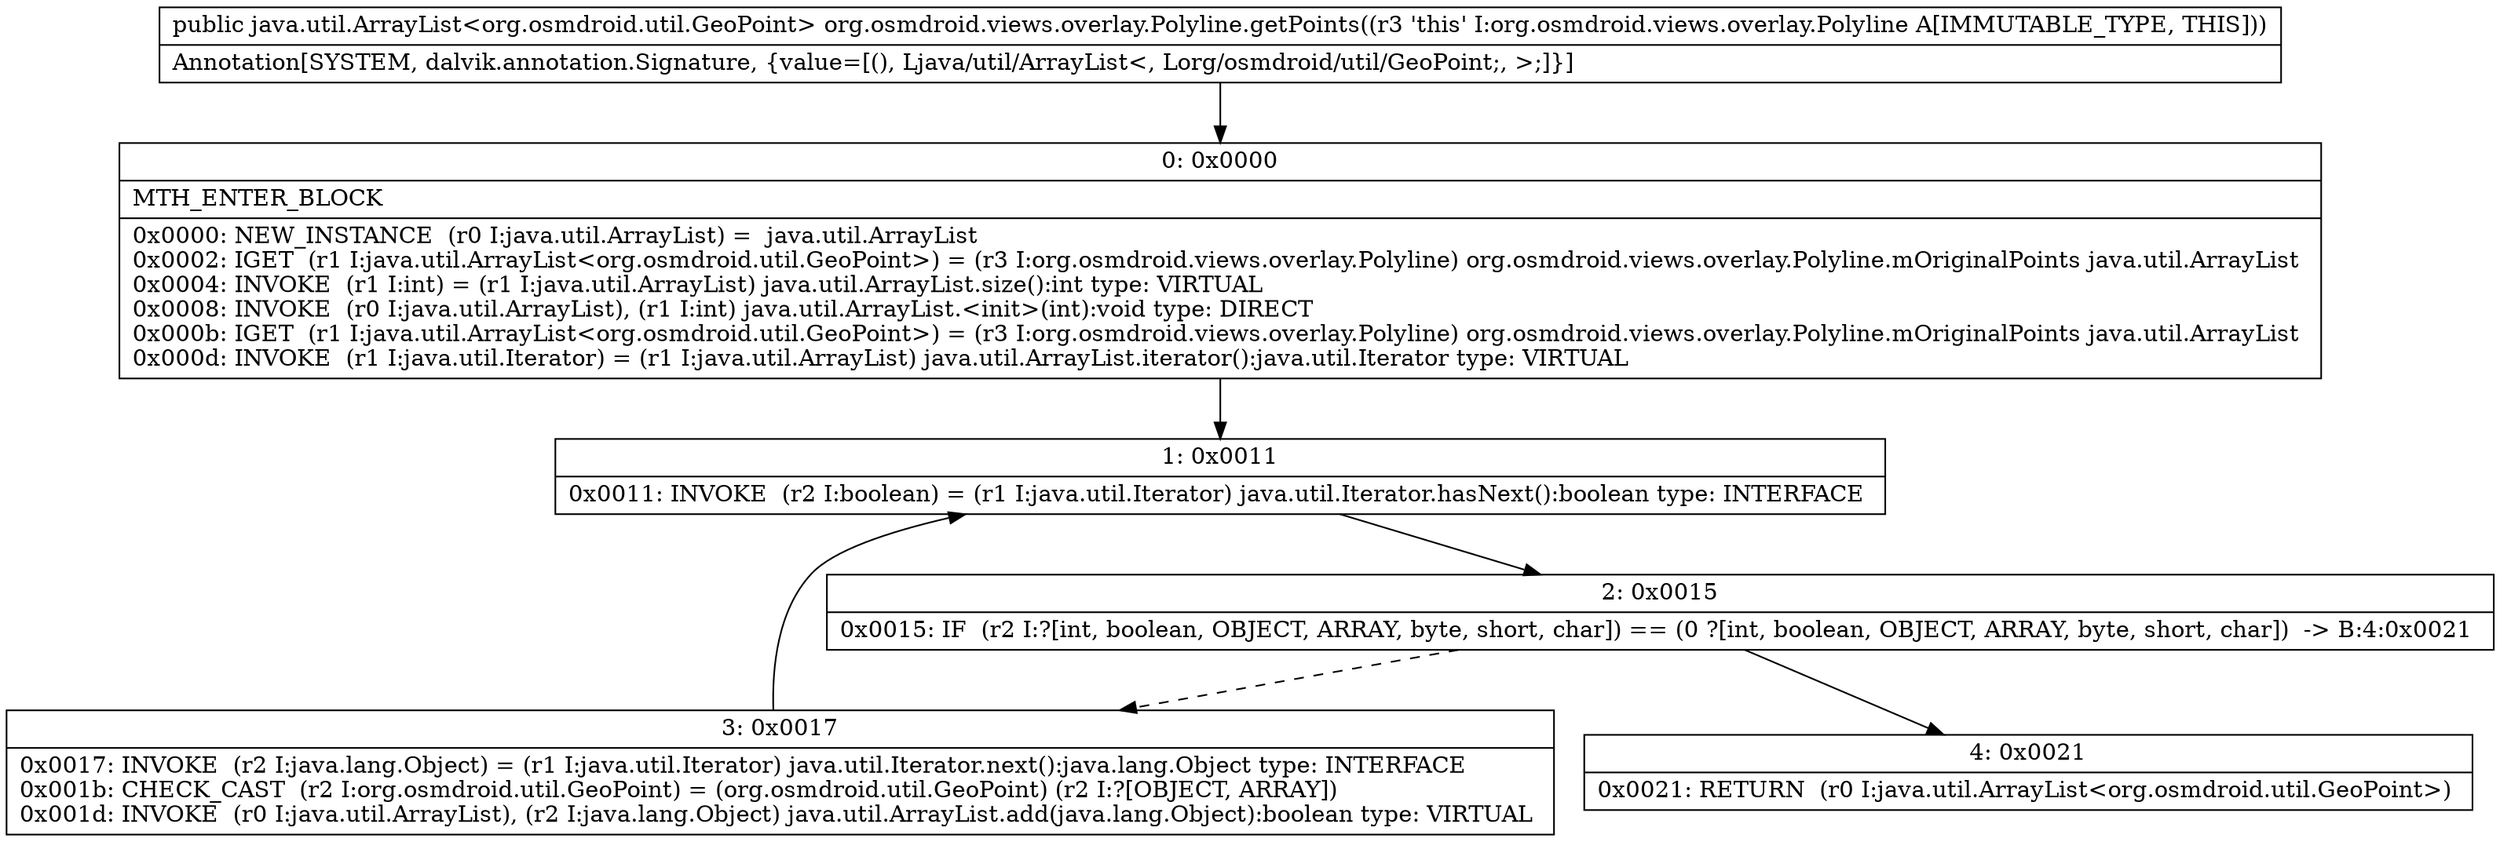 digraph "CFG fororg.osmdroid.views.overlay.Polyline.getPoints()Ljava\/util\/ArrayList;" {
Node_0 [shape=record,label="{0\:\ 0x0000|MTH_ENTER_BLOCK\l|0x0000: NEW_INSTANCE  (r0 I:java.util.ArrayList) =  java.util.ArrayList \l0x0002: IGET  (r1 I:java.util.ArrayList\<org.osmdroid.util.GeoPoint\>) = (r3 I:org.osmdroid.views.overlay.Polyline) org.osmdroid.views.overlay.Polyline.mOriginalPoints java.util.ArrayList \l0x0004: INVOKE  (r1 I:int) = (r1 I:java.util.ArrayList) java.util.ArrayList.size():int type: VIRTUAL \l0x0008: INVOKE  (r0 I:java.util.ArrayList), (r1 I:int) java.util.ArrayList.\<init\>(int):void type: DIRECT \l0x000b: IGET  (r1 I:java.util.ArrayList\<org.osmdroid.util.GeoPoint\>) = (r3 I:org.osmdroid.views.overlay.Polyline) org.osmdroid.views.overlay.Polyline.mOriginalPoints java.util.ArrayList \l0x000d: INVOKE  (r1 I:java.util.Iterator) = (r1 I:java.util.ArrayList) java.util.ArrayList.iterator():java.util.Iterator type: VIRTUAL \l}"];
Node_1 [shape=record,label="{1\:\ 0x0011|0x0011: INVOKE  (r2 I:boolean) = (r1 I:java.util.Iterator) java.util.Iterator.hasNext():boolean type: INTERFACE \l}"];
Node_2 [shape=record,label="{2\:\ 0x0015|0x0015: IF  (r2 I:?[int, boolean, OBJECT, ARRAY, byte, short, char]) == (0 ?[int, boolean, OBJECT, ARRAY, byte, short, char])  \-\> B:4:0x0021 \l}"];
Node_3 [shape=record,label="{3\:\ 0x0017|0x0017: INVOKE  (r2 I:java.lang.Object) = (r1 I:java.util.Iterator) java.util.Iterator.next():java.lang.Object type: INTERFACE \l0x001b: CHECK_CAST  (r2 I:org.osmdroid.util.GeoPoint) = (org.osmdroid.util.GeoPoint) (r2 I:?[OBJECT, ARRAY]) \l0x001d: INVOKE  (r0 I:java.util.ArrayList), (r2 I:java.lang.Object) java.util.ArrayList.add(java.lang.Object):boolean type: VIRTUAL \l}"];
Node_4 [shape=record,label="{4\:\ 0x0021|0x0021: RETURN  (r0 I:java.util.ArrayList\<org.osmdroid.util.GeoPoint\>) \l}"];
MethodNode[shape=record,label="{public java.util.ArrayList\<org.osmdroid.util.GeoPoint\> org.osmdroid.views.overlay.Polyline.getPoints((r3 'this' I:org.osmdroid.views.overlay.Polyline A[IMMUTABLE_TYPE, THIS]))  | Annotation[SYSTEM, dalvik.annotation.Signature, \{value=[(), Ljava\/util\/ArrayList\<, Lorg\/osmdroid\/util\/GeoPoint;, \>;]\}]\l}"];
MethodNode -> Node_0;
Node_0 -> Node_1;
Node_1 -> Node_2;
Node_2 -> Node_3[style=dashed];
Node_2 -> Node_4;
Node_3 -> Node_1;
}

